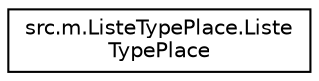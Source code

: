 digraph "Graphical Class Hierarchy"
{
  edge [fontname="Helvetica",fontsize="10",labelfontname="Helvetica",labelfontsize="10"];
  node [fontname="Helvetica",fontsize="10",shape=record];
  rankdir="LR";
  Node1 [label="src.m.ListeTypePlace.Liste\lTypePlace",height=0.2,width=0.4,color="black", fillcolor="white", style="filled",URL="$classsrc_1_1m_1_1_liste_type_place_1_1_liste_type_place.html"];
}
